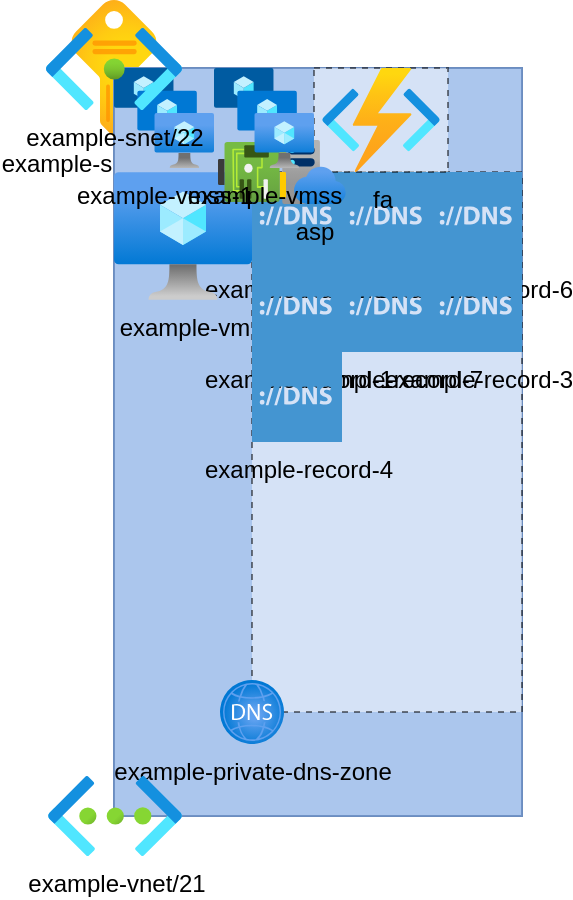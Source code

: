 <mxfile version="25.0.1">
	<diagram name="Page-1" id="185d932e62fa4a8587327c6f8082b6da">
		<mxGraphModel dx="2074" dy="1196" grid="1" gridSize="10" guides="1" tooltips="1" connect="1" arrows="1" fold="1" page="1" pageScale="1" pageWidth="850" pageHeight="1100" math="0" shadow="0">
			<root>
				<mxCell id="0" />
				<mxCell id="1" parent="0" />
				<mxCell style="rounded=0;whiteSpace=wrap;html=1;" id="be310d2f904648a6a2441bfa8ccc9014" parent="1" vertex="1" value="">
					<mxGeometry x="0" y="0" width="204" height="374" as="geometry" />
				</mxCell>
				<mxCell value="" style="rounded=0;whiteSpace=wrap;html=1;;fillColor=#dae8fc;strokeColor=#6c8ebf" id="67e736cf0baf4a8a965c8cf6c89a28fb" parent="1" vertex="1">
					<mxGeometry x="0" y="0" width="204" height="374" as="geometry" />
				</mxCell>
				<mxCell value="" style="rounded=0;whiteSpace=wrap;html=1;;fillColor=#7EA6E0;strokeColor=#6c8ebf;opacity=50;" id="65a8d6e211164469ba7d886cd4a37a82" parent="67e736cf0baf4a8a965c8cf6c89a28fb" vertex="1">
					<mxGeometry x="0" y="0" width="204" height="374" as="geometry" />
				</mxCell>
				<mxCell vertex="1" value="" style="rounded=0;whiteSpace=wrap;html=1;;rounded=0;whiteSpace=wrap;html=1;dashed=1;opacity=50;" id="39ae6e2df3a04c5f816ca2de8a4a18d5" parent="65a8d6e211164469ba7d886cd4a37a82">
					<mxGeometry x="69" y="52" width="135" height="270" as="geometry" />
				</mxCell>
				<mxCell parent="65a8d6e211164469ba7d886cd4a37a82" vertex="1" value="" style="rounded=0;whiteSpace=wrap;html=1;;rounded=0;whiteSpace=wrap;html=1;dashed=1;opacity=50;" id="fc7b9f05784f46a094e329cf74de9460">
					<mxGeometry x="100" y="0" width="67" height="52" as="geometry" />
				</mxCell>
				<mxCell value="" style="group" connectable="0" id="fdd11eb44cd142f3a73838a797e54b14" parent="65a8d6e211164469ba7d886cd4a37a82" vertex="1">
					<mxGeometry x="0" y="52" width="69" height="64" as="geometry" />
				</mxCell>
				<mxCell id="570ea898b44b467db246a0b4352d3f3d" parent="39ae6e2df3a04c5f816ca2de8a4a18d5" vertex="1" style="shadow=0;dashed=0;html=1;strokeColor=none;fillColor=#4495D1;labelPosition=center;verticalLabelPosition=bottom;verticalAlign=top;align=center;outlineConnect=0;shape=mxgraph.veeam.dns;" value="example-record-2">
					<mxGeometry x="0" y="0" width="45" height="45" as="geometry" />
				</mxCell>
				<mxCell style="shadow=0;dashed=0;html=1;strokeColor=none;fillColor=#4495D1;labelPosition=center;verticalLabelPosition=bottom;verticalAlign=top;align=center;outlineConnect=0;shape=mxgraph.veeam.dns;" value="example-record-5" id="82555b8bdf5a4a00b26837842c614f3f" parent="39ae6e2df3a04c5f816ca2de8a4a18d5" vertex="1">
					<mxGeometry x="45" y="0" width="45" height="45" as="geometry" />
				</mxCell>
				<mxCell style="shadow=0;dashed=0;html=1;strokeColor=none;fillColor=#4495D1;labelPosition=center;verticalLabelPosition=bottom;verticalAlign=top;align=center;outlineConnect=0;shape=mxgraph.veeam.dns;" value="example-record-6" id="e5a81fa5731d4e83a668e558a6cbe312" parent="39ae6e2df3a04c5f816ca2de8a4a18d5" vertex="1">
					<mxGeometry x="90" y="0" width="45" height="45" as="geometry" />
				</mxCell>
				<mxCell style="image;aspect=fixed;html=1;points=[];align=center;fontSize=12;image=img/lib/azure2/networking/DNS_Zones.svg;labelBackgroundColor=none;" value="example-private-dns-zone" id="db7fbf5388534f34b437c272ae54529a" parent="39ae6e2df3a04c5f816ca2de8a4a18d5" vertex="1">
					<mxGeometry x="-16" y="254" width="32" height="32" as="geometry" />
				</mxCell>
				<mxCell style="image;aspect=fixed;html=1;points=[];align=center;fontSize=12;image=img/lib/azure2/app_services/App_Service_Plans.svg;labelBackgroundColor=none;" value="asp" id="bed99a3769cf46ccb09eed8de2441467" parent="fc7b9f05784f46a094e329cf74de9460" vertex="1">
					<mxGeometry x="-16" y="36" width="32" height="32" as="geometry" />
				</mxCell>
				<mxCell style="image;aspect=fixed;html=1;points=[];align=center;fontSize=12;image=img/lib/azure2/compute/VM_Scale_Sets.svg;labelBackgroundColor=none;" value="example-vmss-1" id="43cdf87b6f854bf486e0a1de42b9daf8" parent="65a8d6e211164469ba7d886cd4a37a82" vertex="1">
					<mxGeometry x="0" y="0" width="50" height="50" as="geometry" />
				</mxCell>
				<mxCell parent="65a8d6e211164469ba7d886cd4a37a82" vertex="1" style="image;aspect=fixed;html=1;points=[];align=center;fontSize=12;image=img/lib/azure2/compute/VM_Scale_Sets.svg;labelBackgroundColor=none;" value="example-vmss" id="0aa3746d42d44d9d8ff8e60e242d27f2">
					<mxGeometry x="50" y="0" width="50" height="50" as="geometry" />
				</mxCell>
				<mxCell vertex="1" style="shadow=0;dashed=0;html=1;strokeColor=none;fillColor=#4495D1;labelPosition=center;verticalLabelPosition=bottom;verticalAlign=top;align=center;outlineConnect=0;shape=mxgraph.veeam.dns;" value="example-record-1" id="7f0bda82c7fd4792bd4926c399a74eee" parent="39ae6e2df3a04c5f816ca2de8a4a18d5">
					<mxGeometry x="0" y="45" width="45" height="45" as="geometry" />
				</mxCell>
				<mxCell style="shadow=0;dashed=0;html=1;strokeColor=none;fillColor=#4495D1;labelPosition=center;verticalLabelPosition=bottom;verticalAlign=top;align=center;outlineConnect=0;shape=mxgraph.veeam.dns;" value="example-record-7" id="9c3cc8d3deab467baa9e8cace7d14874" parent="39ae6e2df3a04c5f816ca2de8a4a18d5" vertex="1">
					<mxGeometry x="45" y="45" width="45" height="45" as="geometry" />
				</mxCell>
				<mxCell vertex="1" style="image;aspect=fixed;html=1;points=[];align=center;fontSize=12;image=img/lib/azure2/networking/Subnet.svg;labelBackgroundColor=none;" value="example-snet/22" id="d21bbee070d64561b543030d9db6f146" parent="65a8d6e211164469ba7d886cd4a37a82">
					<mxGeometry x="-34" y="-20" width="68" height="41" as="geometry" />
				</mxCell>
				<mxCell style="image;aspect=fixed;html=1;points=[];align=center;fontSize=12;image=img/lib/azure2/compute/Function_Apps.svg;labelBackgroundColor=none;" value="fa" id="714f647d7a884de1ba6585ac47d45f53" parent="fc7b9f05784f46a094e329cf74de9460" vertex="1">
					<mxGeometry x="0" y="0" width="67" height="52" as="geometry" />
				</mxCell>
				<mxCell value="example-record-3" id="d057054e52f543c2b27de587523d7397" parent="39ae6e2df3a04c5f816ca2de8a4a18d5" vertex="1" style="shadow=0;dashed=0;html=1;strokeColor=none;fillColor=#4495D1;labelPosition=center;verticalLabelPosition=bottom;verticalAlign=top;align=center;outlineConnect=0;shape=mxgraph.veeam.dns;">
					<mxGeometry x="90" y="45" width="45" height="45" as="geometry" />
				</mxCell>
				<mxCell vertex="1" style="shadow=0;dashed=0;html=1;strokeColor=none;fillColor=#4495D1;labelPosition=center;verticalLabelPosition=bottom;verticalAlign=top;align=center;outlineConnect=0;shape=mxgraph.veeam.dns;" value="example-record-4" id="8ca1f416d684405ba2647a6b12d25879" parent="39ae6e2df3a04c5f816ca2de8a4a18d5">
					<mxGeometry x="0" y="90" width="45" height="45" as="geometry" />
				</mxCell>
				<mxCell value="example-subscription" id="2522defca13947298117af8cc4d3bf7c" parent="be310d2f904648a6a2441bfa8ccc9014" vertex="1" style="image;aspect=fixed;html=1;points=[];align=center;fontSize=12;image=img/lib/azure2/general/Subscriptions.svg;labelBackgroundColor=none;">
					<mxGeometry x="-34" y="-34" width="68" height="68" as="geometry" />
				</mxCell>
				<mxCell style="image;aspect=fixed;html=1;points=[];align=center;fontSize=12;image=img/lib/azure2/networking/Virtual_Networks.svg;labelBackgroundColor=none;" value="example-vnet/21" id="e1d0ec20dca74fbaa47b81b72fc9f62b" parent="67e736cf0baf4a8a965c8cf6c89a28fb" vertex="1">
					<mxGeometry x="-33" y="354" width="67" height="40" as="geometry" />
				</mxCell>
				<mxCell vertex="1" style="image;aspect=fixed;html=1;points=[];align=center;fontSize=12;image=img/lib/azure2/compute/Virtual_Machine.svg;labelBackgroundColor=none;" value="example-vm" id="e0bd02fcafdc42a2b881b5289a84d499" parent="fdd11eb44cd142f3a73838a797e54b14">
					<mxGeometry x="0" y="0" width="69" height="64" as="geometry" />
				</mxCell>
				<mxCell style="image;aspect=fixed;html=1;points=[];align=center;fontSize=12;image=img/lib/azure2/networking/Network_Interfaces.svg;labelBackgroundColor=none;" value="" id="068e4a2d92fa4bbfa27b624d54bdbc44" parent="fdd11eb44cd142f3a73838a797e54b14" vertex="1">
					<mxGeometry x="52" y="-15" width="34" height="30" as="geometry" />
				</mxCell>
			</root>
		</mxGraphModel>
	</diagram>
</mxfile>
